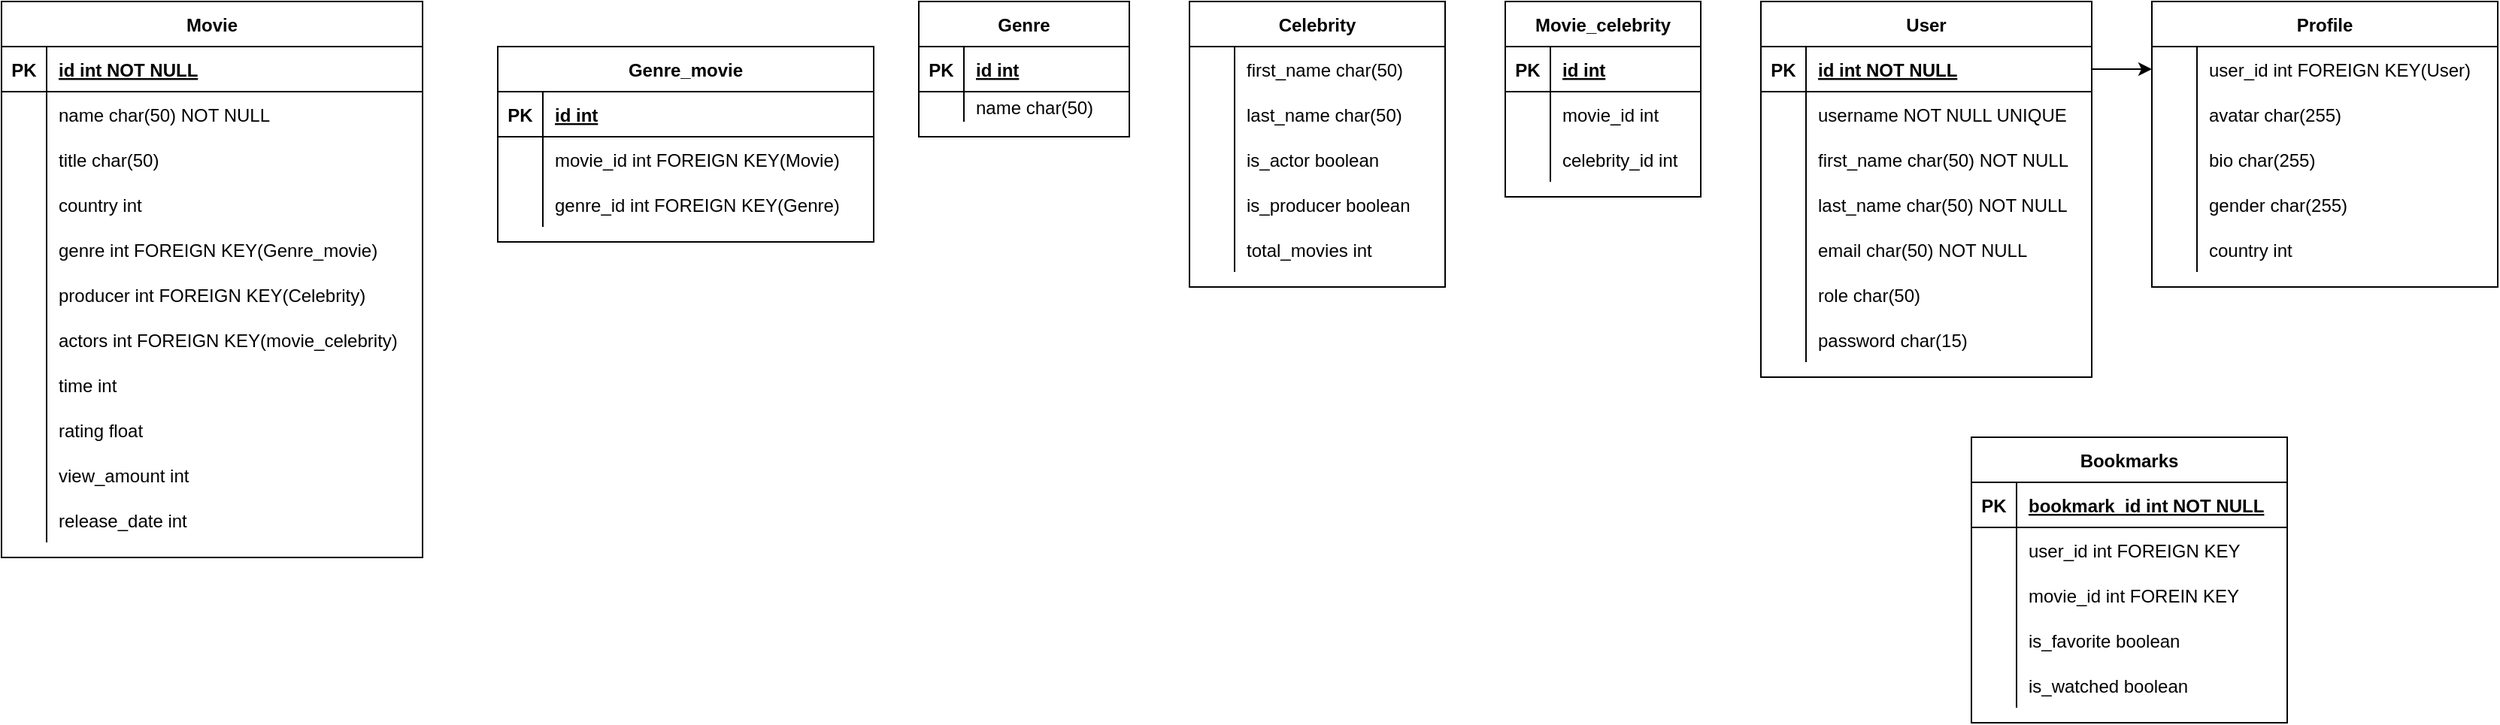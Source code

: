 <mxfile version="20.6.0" type="device"><diagram id="R2lEEEUBdFMjLlhIrx00" name="Page-1"><mxGraphModel dx="1697" dy="449" grid="1" gridSize="10" guides="1" tooltips="1" connect="1" arrows="1" fold="1" page="1" pageScale="1" pageWidth="850" pageHeight="1100" math="0" shadow="0" extFonts="Permanent Marker^https://fonts.googleapis.com/css?family=Permanent+Marker"><root><mxCell id="0"/><mxCell id="1" parent="0"/><mxCell id="4QuX4RFmd0VjL3RTdaR1-1" value="Movie" style="shape=table;startSize=30;container=1;collapsible=1;childLayout=tableLayout;fixedRows=1;rowLines=0;fontStyle=1;align=center;resizeLast=1;" parent="1" vertex="1"><mxGeometry x="-410" y="50" width="280" height="370" as="geometry"/></mxCell><mxCell id="4QuX4RFmd0VjL3RTdaR1-2" value="" style="shape=tableRow;horizontal=0;startSize=0;swimlaneHead=0;swimlaneBody=0;fillColor=none;collapsible=0;dropTarget=0;points=[[0,0.5],[1,0.5]];portConstraint=eastwest;top=0;left=0;right=0;bottom=1;" parent="4QuX4RFmd0VjL3RTdaR1-1" vertex="1"><mxGeometry y="30" width="280" height="30" as="geometry"/></mxCell><mxCell id="4QuX4RFmd0VjL3RTdaR1-3" value="PK" style="shape=partialRectangle;overflow=hidden;connectable=0;fillColor=none;top=0;left=0;bottom=0;right=0;fontStyle=1;" parent="4QuX4RFmd0VjL3RTdaR1-2" vertex="1"><mxGeometry width="30" height="30" as="geometry"><mxRectangle width="30" height="30" as="alternateBounds"/></mxGeometry></mxCell><mxCell id="4QuX4RFmd0VjL3RTdaR1-4" value="id int NOT NULL " style="shape=partialRectangle;overflow=hidden;connectable=0;fillColor=none;align=left;top=0;left=0;bottom=0;right=0;spacingLeft=6;fontStyle=5;" parent="4QuX4RFmd0VjL3RTdaR1-2" vertex="1"><mxGeometry x="30" width="250" height="30" as="geometry"><mxRectangle width="250" height="30" as="alternateBounds"/></mxGeometry></mxCell><mxCell id="4QuX4RFmd0VjL3RTdaR1-5" value="" style="shape=tableRow;horizontal=0;startSize=0;swimlaneHead=0;swimlaneBody=0;fillColor=none;collapsible=0;dropTarget=0;points=[[0,0.5],[1,0.5]];portConstraint=eastwest;top=0;left=0;right=0;bottom=0;" parent="4QuX4RFmd0VjL3RTdaR1-1" vertex="1"><mxGeometry y="60" width="280" height="30" as="geometry"/></mxCell><mxCell id="4QuX4RFmd0VjL3RTdaR1-6" value="" style="shape=partialRectangle;overflow=hidden;connectable=0;fillColor=none;top=0;left=0;bottom=0;right=0;" parent="4QuX4RFmd0VjL3RTdaR1-5" vertex="1"><mxGeometry width="30" height="30" as="geometry"><mxRectangle width="30" height="30" as="alternateBounds"/></mxGeometry></mxCell><mxCell id="4QuX4RFmd0VjL3RTdaR1-7" value="name char(50) NOT NULL" style="shape=partialRectangle;overflow=hidden;connectable=0;fillColor=none;align=left;top=0;left=0;bottom=0;right=0;spacingLeft=6;" parent="4QuX4RFmd0VjL3RTdaR1-5" vertex="1"><mxGeometry x="30" width="250" height="30" as="geometry"><mxRectangle width="250" height="30" as="alternateBounds"/></mxGeometry></mxCell><mxCell id="4QuX4RFmd0VjL3RTdaR1-8" value="" style="shape=tableRow;horizontal=0;startSize=0;swimlaneHead=0;swimlaneBody=0;fillColor=none;collapsible=0;dropTarget=0;points=[[0,0.5],[1,0.5]];portConstraint=eastwest;top=0;left=0;right=0;bottom=0;" parent="4QuX4RFmd0VjL3RTdaR1-1" vertex="1"><mxGeometry y="90" width="280" height="30" as="geometry"/></mxCell><mxCell id="4QuX4RFmd0VjL3RTdaR1-9" value="" style="shape=partialRectangle;overflow=hidden;connectable=0;fillColor=none;top=0;left=0;bottom=0;right=0;" parent="4QuX4RFmd0VjL3RTdaR1-8" vertex="1"><mxGeometry width="30" height="30" as="geometry"><mxRectangle width="30" height="30" as="alternateBounds"/></mxGeometry></mxCell><mxCell id="4QuX4RFmd0VjL3RTdaR1-10" value="title char(50)" style="shape=partialRectangle;overflow=hidden;connectable=0;fillColor=none;align=left;top=0;left=0;bottom=0;right=0;spacingLeft=6;" parent="4QuX4RFmd0VjL3RTdaR1-8" vertex="1"><mxGeometry x="30" width="250" height="30" as="geometry"><mxRectangle width="250" height="30" as="alternateBounds"/></mxGeometry></mxCell><mxCell id="4QuX4RFmd0VjL3RTdaR1-11" value="" style="shape=tableRow;horizontal=0;startSize=0;swimlaneHead=0;swimlaneBody=0;fillColor=none;collapsible=0;dropTarget=0;points=[[0,0.5],[1,0.5]];portConstraint=eastwest;top=0;left=0;right=0;bottom=0;" parent="4QuX4RFmd0VjL3RTdaR1-1" vertex="1"><mxGeometry y="120" width="280" height="30" as="geometry"/></mxCell><mxCell id="4QuX4RFmd0VjL3RTdaR1-12" value="" style="shape=partialRectangle;overflow=hidden;connectable=0;fillColor=none;top=0;left=0;bottom=0;right=0;" parent="4QuX4RFmd0VjL3RTdaR1-11" vertex="1"><mxGeometry width="30" height="30" as="geometry"><mxRectangle width="30" height="30" as="alternateBounds"/></mxGeometry></mxCell><mxCell id="4QuX4RFmd0VjL3RTdaR1-13" value="country int" style="shape=partialRectangle;overflow=hidden;connectable=0;fillColor=none;align=left;top=0;left=0;bottom=0;right=0;spacingLeft=6;" parent="4QuX4RFmd0VjL3RTdaR1-11" vertex="1"><mxGeometry x="30" width="250" height="30" as="geometry"><mxRectangle width="250" height="30" as="alternateBounds"/></mxGeometry></mxCell><mxCell id="4QuX4RFmd0VjL3RTdaR1-14" value="" style="shape=tableRow;horizontal=0;startSize=0;swimlaneHead=0;swimlaneBody=0;fillColor=none;collapsible=0;dropTarget=0;points=[[0,0.5],[1,0.5]];portConstraint=eastwest;top=0;left=0;right=0;bottom=0;" parent="4QuX4RFmd0VjL3RTdaR1-1" vertex="1"><mxGeometry y="150" width="280" height="30" as="geometry"/></mxCell><mxCell id="4QuX4RFmd0VjL3RTdaR1-15" value="" style="shape=partialRectangle;overflow=hidden;connectable=0;fillColor=none;top=0;left=0;bottom=0;right=0;" parent="4QuX4RFmd0VjL3RTdaR1-14" vertex="1"><mxGeometry width="30" height="30" as="geometry"><mxRectangle width="30" height="30" as="alternateBounds"/></mxGeometry></mxCell><mxCell id="4QuX4RFmd0VjL3RTdaR1-16" value="genre int FOREIGN KEY(Genre_movie)" style="shape=partialRectangle;overflow=hidden;connectable=0;fillColor=none;align=left;top=0;left=0;bottom=0;right=0;spacingLeft=6;" parent="4QuX4RFmd0VjL3RTdaR1-14" vertex="1"><mxGeometry x="30" width="250" height="30" as="geometry"><mxRectangle width="250" height="30" as="alternateBounds"/></mxGeometry></mxCell><mxCell id="4QuX4RFmd0VjL3RTdaR1-17" value="" style="shape=tableRow;horizontal=0;startSize=0;swimlaneHead=0;swimlaneBody=0;fillColor=none;collapsible=0;dropTarget=0;points=[[0,0.5],[1,0.5]];portConstraint=eastwest;top=0;left=0;right=0;bottom=0;" parent="4QuX4RFmd0VjL3RTdaR1-1" vertex="1"><mxGeometry y="180" width="280" height="30" as="geometry"/></mxCell><mxCell id="4QuX4RFmd0VjL3RTdaR1-18" value="" style="shape=partialRectangle;overflow=hidden;connectable=0;fillColor=none;top=0;left=0;bottom=0;right=0;" parent="4QuX4RFmd0VjL3RTdaR1-17" vertex="1"><mxGeometry width="30" height="30" as="geometry"><mxRectangle width="30" height="30" as="alternateBounds"/></mxGeometry></mxCell><mxCell id="4QuX4RFmd0VjL3RTdaR1-19" value="producer int FOREIGN KEY(Celebrity)" style="shape=partialRectangle;overflow=hidden;connectable=0;fillColor=none;align=left;top=0;left=0;bottom=0;right=0;spacingLeft=6;" parent="4QuX4RFmd0VjL3RTdaR1-17" vertex="1"><mxGeometry x="30" width="250" height="30" as="geometry"><mxRectangle width="250" height="30" as="alternateBounds"/></mxGeometry></mxCell><mxCell id="4QuX4RFmd0VjL3RTdaR1-20" value="" style="shape=tableRow;horizontal=0;startSize=0;swimlaneHead=0;swimlaneBody=0;fillColor=none;collapsible=0;dropTarget=0;points=[[0,0.5],[1,0.5]];portConstraint=eastwest;top=0;left=0;right=0;bottom=0;" parent="4QuX4RFmd0VjL3RTdaR1-1" vertex="1"><mxGeometry y="210" width="280" height="30" as="geometry"/></mxCell><mxCell id="4QuX4RFmd0VjL3RTdaR1-21" value="" style="shape=partialRectangle;overflow=hidden;connectable=0;fillColor=none;top=0;left=0;bottom=0;right=0;" parent="4QuX4RFmd0VjL3RTdaR1-20" vertex="1"><mxGeometry width="30" height="30" as="geometry"><mxRectangle width="30" height="30" as="alternateBounds"/></mxGeometry></mxCell><mxCell id="4QuX4RFmd0VjL3RTdaR1-22" value="actors int FOREIGN KEY(movie_celebrity)" style="shape=partialRectangle;overflow=hidden;connectable=0;fillColor=none;align=left;top=0;left=0;bottom=0;right=0;spacingLeft=6;" parent="4QuX4RFmd0VjL3RTdaR1-20" vertex="1"><mxGeometry x="30" width="250" height="30" as="geometry"><mxRectangle width="250" height="30" as="alternateBounds"/></mxGeometry></mxCell><mxCell id="4QuX4RFmd0VjL3RTdaR1-23" value="" style="shape=tableRow;horizontal=0;startSize=0;swimlaneHead=0;swimlaneBody=0;fillColor=none;collapsible=0;dropTarget=0;points=[[0,0.5],[1,0.5]];portConstraint=eastwest;top=0;left=0;right=0;bottom=0;" parent="4QuX4RFmd0VjL3RTdaR1-1" vertex="1"><mxGeometry y="240" width="280" height="30" as="geometry"/></mxCell><mxCell id="4QuX4RFmd0VjL3RTdaR1-24" value="" style="shape=partialRectangle;overflow=hidden;connectable=0;fillColor=none;top=0;left=0;bottom=0;right=0;" parent="4QuX4RFmd0VjL3RTdaR1-23" vertex="1"><mxGeometry width="30" height="30" as="geometry"><mxRectangle width="30" height="30" as="alternateBounds"/></mxGeometry></mxCell><mxCell id="4QuX4RFmd0VjL3RTdaR1-25" value="time int" style="shape=partialRectangle;overflow=hidden;connectable=0;fillColor=none;align=left;top=0;left=0;bottom=0;right=0;spacingLeft=6;" parent="4QuX4RFmd0VjL3RTdaR1-23" vertex="1"><mxGeometry x="30" width="250" height="30" as="geometry"><mxRectangle width="250" height="30" as="alternateBounds"/></mxGeometry></mxCell><mxCell id="4QuX4RFmd0VjL3RTdaR1-26" value="" style="shape=tableRow;horizontal=0;startSize=0;swimlaneHead=0;swimlaneBody=0;fillColor=none;collapsible=0;dropTarget=0;points=[[0,0.5],[1,0.5]];portConstraint=eastwest;top=0;left=0;right=0;bottom=0;" parent="4QuX4RFmd0VjL3RTdaR1-1" vertex="1"><mxGeometry y="270" width="280" height="30" as="geometry"/></mxCell><mxCell id="4QuX4RFmd0VjL3RTdaR1-27" value="" style="shape=partialRectangle;overflow=hidden;connectable=0;fillColor=none;top=0;left=0;bottom=0;right=0;" parent="4QuX4RFmd0VjL3RTdaR1-26" vertex="1"><mxGeometry width="30" height="30" as="geometry"><mxRectangle width="30" height="30" as="alternateBounds"/></mxGeometry></mxCell><mxCell id="4QuX4RFmd0VjL3RTdaR1-28" value="rating float" style="shape=partialRectangle;overflow=hidden;connectable=0;fillColor=none;align=left;top=0;left=0;bottom=0;right=0;spacingLeft=6;" parent="4QuX4RFmd0VjL3RTdaR1-26" vertex="1"><mxGeometry x="30" width="250" height="30" as="geometry"><mxRectangle width="250" height="30" as="alternateBounds"/></mxGeometry></mxCell><mxCell id="4QuX4RFmd0VjL3RTdaR1-29" value="" style="shape=tableRow;horizontal=0;startSize=0;swimlaneHead=0;swimlaneBody=0;fillColor=none;collapsible=0;dropTarget=0;points=[[0,0.5],[1,0.5]];portConstraint=eastwest;top=0;left=0;right=0;bottom=0;" parent="4QuX4RFmd0VjL3RTdaR1-1" vertex="1"><mxGeometry y="300" width="280" height="30" as="geometry"/></mxCell><mxCell id="4QuX4RFmd0VjL3RTdaR1-30" value="" style="shape=partialRectangle;overflow=hidden;connectable=0;fillColor=none;top=0;left=0;bottom=0;right=0;" parent="4QuX4RFmd0VjL3RTdaR1-29" vertex="1"><mxGeometry width="30" height="30" as="geometry"><mxRectangle width="30" height="30" as="alternateBounds"/></mxGeometry></mxCell><mxCell id="4QuX4RFmd0VjL3RTdaR1-31" value="view_amount int" style="shape=partialRectangle;overflow=hidden;connectable=0;fillColor=none;align=left;top=0;left=0;bottom=0;right=0;spacingLeft=6;" parent="4QuX4RFmd0VjL3RTdaR1-29" vertex="1"><mxGeometry x="30" width="250" height="30" as="geometry"><mxRectangle width="250" height="30" as="alternateBounds"/></mxGeometry></mxCell><mxCell id="4QuX4RFmd0VjL3RTdaR1-32" value="" style="shape=tableRow;horizontal=0;startSize=0;swimlaneHead=0;swimlaneBody=0;fillColor=none;collapsible=0;dropTarget=0;points=[[0,0.5],[1,0.5]];portConstraint=eastwest;top=0;left=0;right=0;bottom=0;" parent="4QuX4RFmd0VjL3RTdaR1-1" vertex="1"><mxGeometry y="330" width="280" height="30" as="geometry"/></mxCell><mxCell id="4QuX4RFmd0VjL3RTdaR1-33" value="" style="shape=partialRectangle;overflow=hidden;connectable=0;fillColor=none;top=0;left=0;bottom=0;right=0;" parent="4QuX4RFmd0VjL3RTdaR1-32" vertex="1"><mxGeometry width="30" height="30" as="geometry"><mxRectangle width="30" height="30" as="alternateBounds"/></mxGeometry></mxCell><mxCell id="4QuX4RFmd0VjL3RTdaR1-34" value="release_date int" style="shape=partialRectangle;overflow=hidden;connectable=0;fillColor=none;align=left;top=0;left=0;bottom=0;right=0;spacingLeft=6;" parent="4QuX4RFmd0VjL3RTdaR1-32" vertex="1"><mxGeometry x="30" width="250" height="30" as="geometry"><mxRectangle width="250" height="30" as="alternateBounds"/></mxGeometry></mxCell><mxCell id="4QuX4RFmd0VjL3RTdaR1-35" value="Genre_movie" style="shape=table;startSize=30;container=1;collapsible=1;childLayout=tableLayout;fixedRows=1;rowLines=0;fontStyle=1;align=center;resizeLast=1;" parent="1" vertex="1"><mxGeometry x="-80" y="80" width="250" height="130" as="geometry"/></mxCell><mxCell id="4QuX4RFmd0VjL3RTdaR1-36" value="" style="shape=tableRow;horizontal=0;startSize=0;swimlaneHead=0;swimlaneBody=0;fillColor=none;collapsible=0;dropTarget=0;points=[[0,0.5],[1,0.5]];portConstraint=eastwest;top=0;left=0;right=0;bottom=1;" parent="4QuX4RFmd0VjL3RTdaR1-35" vertex="1"><mxGeometry y="30" width="250" height="30" as="geometry"/></mxCell><mxCell id="4QuX4RFmd0VjL3RTdaR1-37" value="PK" style="shape=partialRectangle;overflow=hidden;connectable=0;fillColor=none;top=0;left=0;bottom=0;right=0;fontStyle=1;" parent="4QuX4RFmd0VjL3RTdaR1-36" vertex="1"><mxGeometry width="30" height="30" as="geometry"><mxRectangle width="30" height="30" as="alternateBounds"/></mxGeometry></mxCell><mxCell id="4QuX4RFmd0VjL3RTdaR1-38" value="id int" style="shape=partialRectangle;overflow=hidden;connectable=0;fillColor=none;align=left;top=0;left=0;bottom=0;right=0;spacingLeft=6;fontStyle=5;" parent="4QuX4RFmd0VjL3RTdaR1-36" vertex="1"><mxGeometry x="30" width="220" height="30" as="geometry"><mxRectangle width="220" height="30" as="alternateBounds"/></mxGeometry></mxCell><mxCell id="4QuX4RFmd0VjL3RTdaR1-39" value="" style="shape=tableRow;horizontal=0;startSize=0;swimlaneHead=0;swimlaneBody=0;fillColor=none;collapsible=0;dropTarget=0;points=[[0,0.5],[1,0.5]];portConstraint=eastwest;top=0;left=0;right=0;bottom=0;" parent="4QuX4RFmd0VjL3RTdaR1-35" vertex="1"><mxGeometry y="60" width="250" height="30" as="geometry"/></mxCell><mxCell id="4QuX4RFmd0VjL3RTdaR1-40" value="" style="shape=partialRectangle;overflow=hidden;connectable=0;fillColor=none;top=0;left=0;bottom=0;right=0;" parent="4QuX4RFmd0VjL3RTdaR1-39" vertex="1"><mxGeometry width="30" height="30" as="geometry"><mxRectangle width="30" height="30" as="alternateBounds"/></mxGeometry></mxCell><mxCell id="4QuX4RFmd0VjL3RTdaR1-41" value="movie_id int FOREIGN KEY(Movie)" style="shape=partialRectangle;overflow=hidden;connectable=0;fillColor=none;align=left;top=0;left=0;bottom=0;right=0;spacingLeft=6;" parent="4QuX4RFmd0VjL3RTdaR1-39" vertex="1"><mxGeometry x="30" width="220" height="30" as="geometry"><mxRectangle width="220" height="30" as="alternateBounds"/></mxGeometry></mxCell><mxCell id="4QuX4RFmd0VjL3RTdaR1-42" value="" style="shape=tableRow;horizontal=0;startSize=0;swimlaneHead=0;swimlaneBody=0;fillColor=none;collapsible=0;dropTarget=0;points=[[0,0.5],[1,0.5]];portConstraint=eastwest;top=0;left=0;right=0;bottom=0;" parent="4QuX4RFmd0VjL3RTdaR1-35" vertex="1"><mxGeometry y="90" width="250" height="30" as="geometry"/></mxCell><mxCell id="4QuX4RFmd0VjL3RTdaR1-43" value="" style="shape=partialRectangle;overflow=hidden;connectable=0;fillColor=none;top=0;left=0;bottom=0;right=0;" parent="4QuX4RFmd0VjL3RTdaR1-42" vertex="1"><mxGeometry width="30" height="30" as="geometry"><mxRectangle width="30" height="30" as="alternateBounds"/></mxGeometry></mxCell><mxCell id="4QuX4RFmd0VjL3RTdaR1-44" value="genre_id int FOREIGN KEY(Genre)" style="shape=partialRectangle;overflow=hidden;connectable=0;fillColor=none;align=left;top=0;left=0;bottom=0;right=0;spacingLeft=6;" parent="4QuX4RFmd0VjL3RTdaR1-42" vertex="1"><mxGeometry x="30" width="220" height="30" as="geometry"><mxRectangle width="220" height="30" as="alternateBounds"/></mxGeometry></mxCell><mxCell id="4QuX4RFmd0VjL3RTdaR1-45" value="Genre" style="shape=table;startSize=30;container=1;collapsible=1;childLayout=tableLayout;fixedRows=1;rowLines=0;fontStyle=1;align=center;resizeLast=1;" parent="1" vertex="1"><mxGeometry x="200" y="50" width="140" height="90" as="geometry"/></mxCell><mxCell id="4QuX4RFmd0VjL3RTdaR1-46" value="" style="shape=tableRow;horizontal=0;startSize=0;swimlaneHead=0;swimlaneBody=0;fillColor=none;collapsible=0;dropTarget=0;points=[[0,0.5],[1,0.5]];portConstraint=eastwest;top=0;left=0;right=0;bottom=1;" parent="4QuX4RFmd0VjL3RTdaR1-45" vertex="1"><mxGeometry y="30" width="140" height="30" as="geometry"/></mxCell><mxCell id="4QuX4RFmd0VjL3RTdaR1-47" value="PK" style="shape=partialRectangle;overflow=hidden;connectable=0;fillColor=none;top=0;left=0;bottom=0;right=0;fontStyle=1;" parent="4QuX4RFmd0VjL3RTdaR1-46" vertex="1"><mxGeometry width="30" height="30" as="geometry"><mxRectangle width="30" height="30" as="alternateBounds"/></mxGeometry></mxCell><mxCell id="4QuX4RFmd0VjL3RTdaR1-48" value="id int" style="shape=partialRectangle;overflow=hidden;connectable=0;fillColor=none;align=left;top=0;left=0;bottom=0;right=0;spacingLeft=6;fontStyle=5;" parent="4QuX4RFmd0VjL3RTdaR1-46" vertex="1"><mxGeometry x="30" width="110" height="30" as="geometry"><mxRectangle width="110" height="30" as="alternateBounds"/></mxGeometry></mxCell><mxCell id="4QuX4RFmd0VjL3RTdaR1-49" value="" style="shape=tableRow;horizontal=0;startSize=0;swimlaneHead=0;swimlaneBody=0;fillColor=none;collapsible=0;dropTarget=0;points=[[0,0.5],[1,0.5]];portConstraint=eastwest;top=0;left=0;right=0;bottom=0;" parent="4QuX4RFmd0VjL3RTdaR1-45" vertex="1"><mxGeometry y="60" width="140" height="20" as="geometry"/></mxCell><mxCell id="4QuX4RFmd0VjL3RTdaR1-50" value="" style="shape=partialRectangle;overflow=hidden;connectable=0;fillColor=none;top=0;left=0;bottom=0;right=0;" parent="4QuX4RFmd0VjL3RTdaR1-49" vertex="1"><mxGeometry width="30" height="20" as="geometry"><mxRectangle width="30" height="20" as="alternateBounds"/></mxGeometry></mxCell><mxCell id="4QuX4RFmd0VjL3RTdaR1-51" value="name char(50)" style="shape=partialRectangle;overflow=hidden;connectable=0;fillColor=none;align=left;top=0;left=0;bottom=0;right=0;spacingLeft=6;" parent="4QuX4RFmd0VjL3RTdaR1-49" vertex="1"><mxGeometry x="30" width="110" height="20" as="geometry"><mxRectangle width="110" height="20" as="alternateBounds"/></mxGeometry></mxCell><mxCell id="4QuX4RFmd0VjL3RTdaR1-52" value="Celebrity" style="shape=table;startSize=30;container=1;collapsible=1;childLayout=tableLayout;fixedRows=1;rowLines=0;fontStyle=1;align=center;resizeLast=1;" parent="1" vertex="1"><mxGeometry x="380" y="50" width="170" height="190" as="geometry"/></mxCell><mxCell id="4QuX4RFmd0VjL3RTdaR1-53" value="" style="shape=tableRow;horizontal=0;startSize=0;swimlaneHead=0;swimlaneBody=0;fillColor=none;collapsible=0;dropTarget=0;points=[[0,0.5],[1,0.5]];portConstraint=eastwest;top=0;left=0;right=0;bottom=0;" parent="4QuX4RFmd0VjL3RTdaR1-52" vertex="1"><mxGeometry y="30" width="170" height="30" as="geometry"/></mxCell><mxCell id="4QuX4RFmd0VjL3RTdaR1-54" value="" style="shape=partialRectangle;overflow=hidden;connectable=0;fillColor=none;top=0;left=0;bottom=0;right=0;" parent="4QuX4RFmd0VjL3RTdaR1-53" vertex="1"><mxGeometry width="30" height="30" as="geometry"><mxRectangle width="30" height="30" as="alternateBounds"/></mxGeometry></mxCell><mxCell id="4QuX4RFmd0VjL3RTdaR1-55" value="first_name char(50)" style="shape=partialRectangle;overflow=hidden;connectable=0;fillColor=none;align=left;top=0;left=0;bottom=0;right=0;spacingLeft=6;" parent="4QuX4RFmd0VjL3RTdaR1-53" vertex="1"><mxGeometry x="30" width="140" height="30" as="geometry"><mxRectangle width="140" height="30" as="alternateBounds"/></mxGeometry></mxCell><mxCell id="4QuX4RFmd0VjL3RTdaR1-56" value="" style="shape=tableRow;horizontal=0;startSize=0;swimlaneHead=0;swimlaneBody=0;fillColor=none;collapsible=0;dropTarget=0;points=[[0,0.5],[1,0.5]];portConstraint=eastwest;top=0;left=0;right=0;bottom=0;" parent="4QuX4RFmd0VjL3RTdaR1-52" vertex="1"><mxGeometry y="60" width="170" height="30" as="geometry"/></mxCell><mxCell id="4QuX4RFmd0VjL3RTdaR1-57" value="" style="shape=partialRectangle;overflow=hidden;connectable=0;fillColor=none;top=0;left=0;bottom=0;right=0;" parent="4QuX4RFmd0VjL3RTdaR1-56" vertex="1"><mxGeometry width="30" height="30" as="geometry"><mxRectangle width="30" height="30" as="alternateBounds"/></mxGeometry></mxCell><mxCell id="4QuX4RFmd0VjL3RTdaR1-58" value="last_name char(50)" style="shape=partialRectangle;overflow=hidden;connectable=0;fillColor=none;align=left;top=0;left=0;bottom=0;right=0;spacingLeft=6;" parent="4QuX4RFmd0VjL3RTdaR1-56" vertex="1"><mxGeometry x="30" width="140" height="30" as="geometry"><mxRectangle width="140" height="30" as="alternateBounds"/></mxGeometry></mxCell><mxCell id="4QuX4RFmd0VjL3RTdaR1-59" value="" style="shape=tableRow;horizontal=0;startSize=0;swimlaneHead=0;swimlaneBody=0;fillColor=none;collapsible=0;dropTarget=0;points=[[0,0.5],[1,0.5]];portConstraint=eastwest;top=0;left=0;right=0;bottom=0;" parent="4QuX4RFmd0VjL3RTdaR1-52" vertex="1"><mxGeometry y="90" width="170" height="30" as="geometry"/></mxCell><mxCell id="4QuX4RFmd0VjL3RTdaR1-60" value="" style="shape=partialRectangle;overflow=hidden;connectable=0;fillColor=none;top=0;left=0;bottom=0;right=0;" parent="4QuX4RFmd0VjL3RTdaR1-59" vertex="1"><mxGeometry width="30" height="30" as="geometry"><mxRectangle width="30" height="30" as="alternateBounds"/></mxGeometry></mxCell><mxCell id="4QuX4RFmd0VjL3RTdaR1-61" value="is_actor boolean" style="shape=partialRectangle;overflow=hidden;connectable=0;fillColor=none;align=left;top=0;left=0;bottom=0;right=0;spacingLeft=6;" parent="4QuX4RFmd0VjL3RTdaR1-59" vertex="1"><mxGeometry x="30" width="140" height="30" as="geometry"><mxRectangle width="140" height="30" as="alternateBounds"/></mxGeometry></mxCell><mxCell id="4QuX4RFmd0VjL3RTdaR1-62" value="" style="shape=tableRow;horizontal=0;startSize=0;swimlaneHead=0;swimlaneBody=0;fillColor=none;collapsible=0;dropTarget=0;points=[[0,0.5],[1,0.5]];portConstraint=eastwest;top=0;left=0;right=0;bottom=0;" parent="4QuX4RFmd0VjL3RTdaR1-52" vertex="1"><mxGeometry y="120" width="170" height="30" as="geometry"/></mxCell><mxCell id="4QuX4RFmd0VjL3RTdaR1-63" value="" style="shape=partialRectangle;overflow=hidden;connectable=0;fillColor=none;top=0;left=0;bottom=0;right=0;" parent="4QuX4RFmd0VjL3RTdaR1-62" vertex="1"><mxGeometry width="30" height="30" as="geometry"><mxRectangle width="30" height="30" as="alternateBounds"/></mxGeometry></mxCell><mxCell id="4QuX4RFmd0VjL3RTdaR1-64" value="is_producer boolean" style="shape=partialRectangle;overflow=hidden;connectable=0;fillColor=none;align=left;top=0;left=0;bottom=0;right=0;spacingLeft=6;" parent="4QuX4RFmd0VjL3RTdaR1-62" vertex="1"><mxGeometry x="30" width="140" height="30" as="geometry"><mxRectangle width="140" height="30" as="alternateBounds"/></mxGeometry></mxCell><mxCell id="4QuX4RFmd0VjL3RTdaR1-65" value="" style="shape=tableRow;horizontal=0;startSize=0;swimlaneHead=0;swimlaneBody=0;fillColor=none;collapsible=0;dropTarget=0;points=[[0,0.5],[1,0.5]];portConstraint=eastwest;top=0;left=0;right=0;bottom=0;" parent="4QuX4RFmd0VjL3RTdaR1-52" vertex="1"><mxGeometry y="150" width="170" height="30" as="geometry"/></mxCell><mxCell id="4QuX4RFmd0VjL3RTdaR1-66" value="" style="shape=partialRectangle;overflow=hidden;connectable=0;fillColor=none;top=0;left=0;bottom=0;right=0;" parent="4QuX4RFmd0VjL3RTdaR1-65" vertex="1"><mxGeometry width="30" height="30" as="geometry"><mxRectangle width="30" height="30" as="alternateBounds"/></mxGeometry></mxCell><mxCell id="4QuX4RFmd0VjL3RTdaR1-67" value="total_movies int" style="shape=partialRectangle;overflow=hidden;connectable=0;fillColor=none;align=left;top=0;left=0;bottom=0;right=0;spacingLeft=6;" parent="4QuX4RFmd0VjL3RTdaR1-65" vertex="1"><mxGeometry x="30" width="140" height="30" as="geometry"><mxRectangle width="140" height="30" as="alternateBounds"/></mxGeometry></mxCell><mxCell id="4QuX4RFmd0VjL3RTdaR1-68" value="Movie_celebrity" style="shape=table;startSize=30;container=1;collapsible=1;childLayout=tableLayout;fixedRows=1;rowLines=0;fontStyle=1;align=center;resizeLast=1;" parent="1" vertex="1"><mxGeometry x="590" y="50" width="130" height="130" as="geometry"/></mxCell><mxCell id="4QuX4RFmd0VjL3RTdaR1-69" value="" style="shape=tableRow;horizontal=0;startSize=0;swimlaneHead=0;swimlaneBody=0;fillColor=none;collapsible=0;dropTarget=0;points=[[0,0.5],[1,0.5]];portConstraint=eastwest;top=0;left=0;right=0;bottom=1;" parent="4QuX4RFmd0VjL3RTdaR1-68" vertex="1"><mxGeometry y="30" width="130" height="30" as="geometry"/></mxCell><mxCell id="4QuX4RFmd0VjL3RTdaR1-70" value="PK" style="shape=partialRectangle;overflow=hidden;connectable=0;fillColor=none;top=0;left=0;bottom=0;right=0;fontStyle=1;" parent="4QuX4RFmd0VjL3RTdaR1-69" vertex="1"><mxGeometry width="30" height="30" as="geometry"><mxRectangle width="30" height="30" as="alternateBounds"/></mxGeometry></mxCell><mxCell id="4QuX4RFmd0VjL3RTdaR1-71" value="id int" style="shape=partialRectangle;overflow=hidden;connectable=0;fillColor=none;align=left;top=0;left=0;bottom=0;right=0;spacingLeft=6;fontStyle=5;" parent="4QuX4RFmd0VjL3RTdaR1-69" vertex="1"><mxGeometry x="30" width="100" height="30" as="geometry"><mxRectangle width="100" height="30" as="alternateBounds"/></mxGeometry></mxCell><mxCell id="4QuX4RFmd0VjL3RTdaR1-72" value="" style="shape=tableRow;horizontal=0;startSize=0;swimlaneHead=0;swimlaneBody=0;fillColor=none;collapsible=0;dropTarget=0;points=[[0,0.5],[1,0.5]];portConstraint=eastwest;top=0;left=0;right=0;bottom=0;" parent="4QuX4RFmd0VjL3RTdaR1-68" vertex="1"><mxGeometry y="60" width="130" height="30" as="geometry"/></mxCell><mxCell id="4QuX4RFmd0VjL3RTdaR1-73" value="" style="shape=partialRectangle;overflow=hidden;connectable=0;fillColor=none;top=0;left=0;bottom=0;right=0;" parent="4QuX4RFmd0VjL3RTdaR1-72" vertex="1"><mxGeometry width="30" height="30" as="geometry"><mxRectangle width="30" height="30" as="alternateBounds"/></mxGeometry></mxCell><mxCell id="4QuX4RFmd0VjL3RTdaR1-74" value="movie_id int" style="shape=partialRectangle;overflow=hidden;connectable=0;fillColor=none;align=left;top=0;left=0;bottom=0;right=0;spacingLeft=6;" parent="4QuX4RFmd0VjL3RTdaR1-72" vertex="1"><mxGeometry x="30" width="100" height="30" as="geometry"><mxRectangle width="100" height="30" as="alternateBounds"/></mxGeometry></mxCell><mxCell id="4QuX4RFmd0VjL3RTdaR1-75" value="" style="shape=tableRow;horizontal=0;startSize=0;swimlaneHead=0;swimlaneBody=0;fillColor=none;collapsible=0;dropTarget=0;points=[[0,0.5],[1,0.5]];portConstraint=eastwest;top=0;left=0;right=0;bottom=0;" parent="4QuX4RFmd0VjL3RTdaR1-68" vertex="1"><mxGeometry y="90" width="130" height="30" as="geometry"/></mxCell><mxCell id="4QuX4RFmd0VjL3RTdaR1-76" value="" style="shape=partialRectangle;overflow=hidden;connectable=0;fillColor=none;top=0;left=0;bottom=0;right=0;" parent="4QuX4RFmd0VjL3RTdaR1-75" vertex="1"><mxGeometry width="30" height="30" as="geometry"><mxRectangle width="30" height="30" as="alternateBounds"/></mxGeometry></mxCell><mxCell id="4QuX4RFmd0VjL3RTdaR1-77" value="celebrity_id int" style="shape=partialRectangle;overflow=hidden;connectable=0;fillColor=none;align=left;top=0;left=0;bottom=0;right=0;spacingLeft=6;" parent="4QuX4RFmd0VjL3RTdaR1-75" vertex="1"><mxGeometry x="30" width="100" height="30" as="geometry"><mxRectangle width="100" height="30" as="alternateBounds"/></mxGeometry></mxCell><mxCell id="4QuX4RFmd0VjL3RTdaR1-78" value="User" style="shape=table;startSize=30;container=1;collapsible=1;childLayout=tableLayout;fixedRows=1;rowLines=0;fontStyle=1;align=center;resizeLast=1;" parent="1" vertex="1"><mxGeometry x="760" y="50" width="220" height="250" as="geometry"/></mxCell><mxCell id="4QuX4RFmd0VjL3RTdaR1-79" value="" style="shape=tableRow;horizontal=0;startSize=0;swimlaneHead=0;swimlaneBody=0;fillColor=none;collapsible=0;dropTarget=0;points=[[0,0.5],[1,0.5]];portConstraint=eastwest;top=0;left=0;right=0;bottom=1;" parent="4QuX4RFmd0VjL3RTdaR1-78" vertex="1"><mxGeometry y="30" width="220" height="30" as="geometry"/></mxCell><mxCell id="4QuX4RFmd0VjL3RTdaR1-80" value="PK" style="shape=partialRectangle;overflow=hidden;connectable=0;fillColor=none;top=0;left=0;bottom=0;right=0;fontStyle=1;" parent="4QuX4RFmd0VjL3RTdaR1-79" vertex="1"><mxGeometry width="30" height="30" as="geometry"><mxRectangle width="30" height="30" as="alternateBounds"/></mxGeometry></mxCell><mxCell id="4QuX4RFmd0VjL3RTdaR1-81" value="id int NOT NULL " style="shape=partialRectangle;overflow=hidden;connectable=0;fillColor=none;align=left;top=0;left=0;bottom=0;right=0;spacingLeft=6;fontStyle=5;" parent="4QuX4RFmd0VjL3RTdaR1-79" vertex="1"><mxGeometry x="30" width="190" height="30" as="geometry"><mxRectangle width="190" height="30" as="alternateBounds"/></mxGeometry></mxCell><mxCell id="4QuX4RFmd0VjL3RTdaR1-82" value="" style="shape=tableRow;horizontal=0;startSize=0;swimlaneHead=0;swimlaneBody=0;fillColor=none;collapsible=0;dropTarget=0;points=[[0,0.5],[1,0.5]];portConstraint=eastwest;top=0;left=0;right=0;bottom=0;" parent="4QuX4RFmd0VjL3RTdaR1-78" vertex="1"><mxGeometry y="60" width="220" height="30" as="geometry"/></mxCell><mxCell id="4QuX4RFmd0VjL3RTdaR1-83" value="" style="shape=partialRectangle;overflow=hidden;connectable=0;fillColor=none;top=0;left=0;bottom=0;right=0;" parent="4QuX4RFmd0VjL3RTdaR1-82" vertex="1"><mxGeometry width="30" height="30" as="geometry"><mxRectangle width="30" height="30" as="alternateBounds"/></mxGeometry></mxCell><mxCell id="4QuX4RFmd0VjL3RTdaR1-84" value="username NOT NULL UNIQUE" style="shape=partialRectangle;overflow=hidden;connectable=0;fillColor=none;align=left;top=0;left=0;bottom=0;right=0;spacingLeft=6;" parent="4QuX4RFmd0VjL3RTdaR1-82" vertex="1"><mxGeometry x="30" width="190" height="30" as="geometry"><mxRectangle width="190" height="30" as="alternateBounds"/></mxGeometry></mxCell><mxCell id="4QuX4RFmd0VjL3RTdaR1-85" value="" style="shape=tableRow;horizontal=0;startSize=0;swimlaneHead=0;swimlaneBody=0;fillColor=none;collapsible=0;dropTarget=0;points=[[0,0.5],[1,0.5]];portConstraint=eastwest;top=0;left=0;right=0;bottom=0;" parent="4QuX4RFmd0VjL3RTdaR1-78" vertex="1"><mxGeometry y="90" width="220" height="30" as="geometry"/></mxCell><mxCell id="4QuX4RFmd0VjL3RTdaR1-86" value="" style="shape=partialRectangle;overflow=hidden;connectable=0;fillColor=none;top=0;left=0;bottom=0;right=0;" parent="4QuX4RFmd0VjL3RTdaR1-85" vertex="1"><mxGeometry width="30" height="30" as="geometry"><mxRectangle width="30" height="30" as="alternateBounds"/></mxGeometry></mxCell><mxCell id="4QuX4RFmd0VjL3RTdaR1-87" value="first_name char(50) NOT NULL" style="shape=partialRectangle;overflow=hidden;connectable=0;fillColor=none;align=left;top=0;left=0;bottom=0;right=0;spacingLeft=6;" parent="4QuX4RFmd0VjL3RTdaR1-85" vertex="1"><mxGeometry x="30" width="190" height="30" as="geometry"><mxRectangle width="190" height="30" as="alternateBounds"/></mxGeometry></mxCell><mxCell id="4QuX4RFmd0VjL3RTdaR1-88" value="" style="shape=tableRow;horizontal=0;startSize=0;swimlaneHead=0;swimlaneBody=0;fillColor=none;collapsible=0;dropTarget=0;points=[[0,0.5],[1,0.5]];portConstraint=eastwest;top=0;left=0;right=0;bottom=0;" parent="4QuX4RFmd0VjL3RTdaR1-78" vertex="1"><mxGeometry y="120" width="220" height="30" as="geometry"/></mxCell><mxCell id="4QuX4RFmd0VjL3RTdaR1-89" value="" style="shape=partialRectangle;overflow=hidden;connectable=0;fillColor=none;top=0;left=0;bottom=0;right=0;" parent="4QuX4RFmd0VjL3RTdaR1-88" vertex="1"><mxGeometry width="30" height="30" as="geometry"><mxRectangle width="30" height="30" as="alternateBounds"/></mxGeometry></mxCell><mxCell id="4QuX4RFmd0VjL3RTdaR1-90" value="last_name char(50) NOT NULL" style="shape=partialRectangle;overflow=hidden;connectable=0;fillColor=none;align=left;top=0;left=0;bottom=0;right=0;spacingLeft=6;" parent="4QuX4RFmd0VjL3RTdaR1-88" vertex="1"><mxGeometry x="30" width="190" height="30" as="geometry"><mxRectangle width="190" height="30" as="alternateBounds"/></mxGeometry></mxCell><mxCell id="4QuX4RFmd0VjL3RTdaR1-91" value="" style="shape=tableRow;horizontal=0;startSize=0;swimlaneHead=0;swimlaneBody=0;fillColor=none;collapsible=0;dropTarget=0;points=[[0,0.5],[1,0.5]];portConstraint=eastwest;top=0;left=0;right=0;bottom=0;" parent="4QuX4RFmd0VjL3RTdaR1-78" vertex="1"><mxGeometry y="150" width="220" height="30" as="geometry"/></mxCell><mxCell id="4QuX4RFmd0VjL3RTdaR1-92" value="" style="shape=partialRectangle;overflow=hidden;connectable=0;fillColor=none;top=0;left=0;bottom=0;right=0;" parent="4QuX4RFmd0VjL3RTdaR1-91" vertex="1"><mxGeometry width="30" height="30" as="geometry"><mxRectangle width="30" height="30" as="alternateBounds"/></mxGeometry></mxCell><mxCell id="4QuX4RFmd0VjL3RTdaR1-93" value="email char(50) NOT NULL" style="shape=partialRectangle;overflow=hidden;connectable=0;fillColor=none;align=left;top=0;left=0;bottom=0;right=0;spacingLeft=6;" parent="4QuX4RFmd0VjL3RTdaR1-91" vertex="1"><mxGeometry x="30" width="190" height="30" as="geometry"><mxRectangle width="190" height="30" as="alternateBounds"/></mxGeometry></mxCell><mxCell id="4QuX4RFmd0VjL3RTdaR1-94" value="" style="shape=tableRow;horizontal=0;startSize=0;swimlaneHead=0;swimlaneBody=0;fillColor=none;collapsible=0;dropTarget=0;points=[[0,0.5],[1,0.5]];portConstraint=eastwest;top=0;left=0;right=0;bottom=0;" parent="4QuX4RFmd0VjL3RTdaR1-78" vertex="1"><mxGeometry y="180" width="220" height="30" as="geometry"/></mxCell><mxCell id="4QuX4RFmd0VjL3RTdaR1-95" value="" style="shape=partialRectangle;overflow=hidden;connectable=0;fillColor=none;top=0;left=0;bottom=0;right=0;" parent="4QuX4RFmd0VjL3RTdaR1-94" vertex="1"><mxGeometry width="30" height="30" as="geometry"><mxRectangle width="30" height="30" as="alternateBounds"/></mxGeometry></mxCell><mxCell id="4QuX4RFmd0VjL3RTdaR1-96" value="role char(50)" style="shape=partialRectangle;overflow=hidden;connectable=0;fillColor=none;align=left;top=0;left=0;bottom=0;right=0;spacingLeft=6;" parent="4QuX4RFmd0VjL3RTdaR1-94" vertex="1"><mxGeometry x="30" width="190" height="30" as="geometry"><mxRectangle width="190" height="30" as="alternateBounds"/></mxGeometry></mxCell><mxCell id="4QuX4RFmd0VjL3RTdaR1-97" value="" style="shape=tableRow;horizontal=0;startSize=0;swimlaneHead=0;swimlaneBody=0;fillColor=none;collapsible=0;dropTarget=0;points=[[0,0.5],[1,0.5]];portConstraint=eastwest;top=0;left=0;right=0;bottom=0;" parent="4QuX4RFmd0VjL3RTdaR1-78" vertex="1"><mxGeometry y="210" width="220" height="30" as="geometry"/></mxCell><mxCell id="4QuX4RFmd0VjL3RTdaR1-98" value="" style="shape=partialRectangle;overflow=hidden;connectable=0;fillColor=none;top=0;left=0;bottom=0;right=0;" parent="4QuX4RFmd0VjL3RTdaR1-97" vertex="1"><mxGeometry width="30" height="30" as="geometry"><mxRectangle width="30" height="30" as="alternateBounds"/></mxGeometry></mxCell><mxCell id="4QuX4RFmd0VjL3RTdaR1-99" value="password char(15)" style="shape=partialRectangle;overflow=hidden;connectable=0;fillColor=none;align=left;top=0;left=0;bottom=0;right=0;spacingLeft=6;" parent="4QuX4RFmd0VjL3RTdaR1-97" vertex="1"><mxGeometry x="30" width="190" height="30" as="geometry"><mxRectangle width="190" height="30" as="alternateBounds"/></mxGeometry></mxCell><mxCell id="4QuX4RFmd0VjL3RTdaR1-100" value="Profile" style="shape=table;startSize=30;container=1;collapsible=1;childLayout=tableLayout;fixedRows=1;rowLines=0;fontStyle=1;align=center;resizeLast=1;" parent="1" vertex="1"><mxGeometry x="1020" y="50" width="230" height="190" as="geometry"/></mxCell><mxCell id="4QuX4RFmd0VjL3RTdaR1-101" value="" style="shape=tableRow;horizontal=0;startSize=0;swimlaneHead=0;swimlaneBody=0;fillColor=none;collapsible=0;dropTarget=0;points=[[0,0.5],[1,0.5]];portConstraint=eastwest;top=0;left=0;right=0;bottom=0;" parent="4QuX4RFmd0VjL3RTdaR1-100" vertex="1"><mxGeometry y="30" width="230" height="30" as="geometry"/></mxCell><mxCell id="4QuX4RFmd0VjL3RTdaR1-102" value="" style="shape=partialRectangle;overflow=hidden;connectable=0;fillColor=none;top=0;left=0;bottom=0;right=0;" parent="4QuX4RFmd0VjL3RTdaR1-101" vertex="1"><mxGeometry width="30" height="30" as="geometry"><mxRectangle width="30" height="30" as="alternateBounds"/></mxGeometry></mxCell><mxCell id="4QuX4RFmd0VjL3RTdaR1-103" value="user_id int FOREIGN KEY(User)" style="shape=partialRectangle;overflow=hidden;connectable=0;fillColor=none;align=left;top=0;left=0;bottom=0;right=0;spacingLeft=6;" parent="4QuX4RFmd0VjL3RTdaR1-101" vertex="1"><mxGeometry x="30" width="200" height="30" as="geometry"><mxRectangle width="200" height="30" as="alternateBounds"/></mxGeometry></mxCell><mxCell id="4QuX4RFmd0VjL3RTdaR1-104" value="" style="shape=tableRow;horizontal=0;startSize=0;swimlaneHead=0;swimlaneBody=0;fillColor=none;collapsible=0;dropTarget=0;points=[[0,0.5],[1,0.5]];portConstraint=eastwest;top=0;left=0;right=0;bottom=0;" parent="4QuX4RFmd0VjL3RTdaR1-100" vertex="1"><mxGeometry y="60" width="230" height="30" as="geometry"/></mxCell><mxCell id="4QuX4RFmd0VjL3RTdaR1-105" value="" style="shape=partialRectangle;overflow=hidden;connectable=0;fillColor=none;top=0;left=0;bottom=0;right=0;" parent="4QuX4RFmd0VjL3RTdaR1-104" vertex="1"><mxGeometry width="30" height="30" as="geometry"><mxRectangle width="30" height="30" as="alternateBounds"/></mxGeometry></mxCell><mxCell id="4QuX4RFmd0VjL3RTdaR1-106" value="avatar char(255)" style="shape=partialRectangle;overflow=hidden;connectable=0;fillColor=none;align=left;top=0;left=0;bottom=0;right=0;spacingLeft=6;" parent="4QuX4RFmd0VjL3RTdaR1-104" vertex="1"><mxGeometry x="30" width="200" height="30" as="geometry"><mxRectangle width="200" height="30" as="alternateBounds"/></mxGeometry></mxCell><mxCell id="4QuX4RFmd0VjL3RTdaR1-107" value="" style="shape=tableRow;horizontal=0;startSize=0;swimlaneHead=0;swimlaneBody=0;fillColor=none;collapsible=0;dropTarget=0;points=[[0,0.5],[1,0.5]];portConstraint=eastwest;top=0;left=0;right=0;bottom=0;" parent="4QuX4RFmd0VjL3RTdaR1-100" vertex="1"><mxGeometry y="90" width="230" height="30" as="geometry"/></mxCell><mxCell id="4QuX4RFmd0VjL3RTdaR1-108" value="" style="shape=partialRectangle;overflow=hidden;connectable=0;fillColor=none;top=0;left=0;bottom=0;right=0;" parent="4QuX4RFmd0VjL3RTdaR1-107" vertex="1"><mxGeometry width="30" height="30" as="geometry"><mxRectangle width="30" height="30" as="alternateBounds"/></mxGeometry></mxCell><mxCell id="4QuX4RFmd0VjL3RTdaR1-109" value="bio char(255)" style="shape=partialRectangle;overflow=hidden;connectable=0;fillColor=none;align=left;top=0;left=0;bottom=0;right=0;spacingLeft=6;" parent="4QuX4RFmd0VjL3RTdaR1-107" vertex="1"><mxGeometry x="30" width="200" height="30" as="geometry"><mxRectangle width="200" height="30" as="alternateBounds"/></mxGeometry></mxCell><mxCell id="4QuX4RFmd0VjL3RTdaR1-110" value="" style="shape=tableRow;horizontal=0;startSize=0;swimlaneHead=0;swimlaneBody=0;fillColor=none;collapsible=0;dropTarget=0;points=[[0,0.5],[1,0.5]];portConstraint=eastwest;top=0;left=0;right=0;bottom=0;" parent="4QuX4RFmd0VjL3RTdaR1-100" vertex="1"><mxGeometry y="120" width="230" height="30" as="geometry"/></mxCell><mxCell id="4QuX4RFmd0VjL3RTdaR1-111" value="" style="shape=partialRectangle;overflow=hidden;connectable=0;fillColor=none;top=0;left=0;bottom=0;right=0;" parent="4QuX4RFmd0VjL3RTdaR1-110" vertex="1"><mxGeometry width="30" height="30" as="geometry"><mxRectangle width="30" height="30" as="alternateBounds"/></mxGeometry></mxCell><mxCell id="4QuX4RFmd0VjL3RTdaR1-112" value="gender char(255)" style="shape=partialRectangle;overflow=hidden;connectable=0;fillColor=none;align=left;top=0;left=0;bottom=0;right=0;spacingLeft=6;" parent="4QuX4RFmd0VjL3RTdaR1-110" vertex="1"><mxGeometry x="30" width="200" height="30" as="geometry"><mxRectangle width="200" height="30" as="alternateBounds"/></mxGeometry></mxCell><mxCell id="4QuX4RFmd0VjL3RTdaR1-113" value="" style="shape=tableRow;horizontal=0;startSize=0;swimlaneHead=0;swimlaneBody=0;fillColor=none;collapsible=0;dropTarget=0;points=[[0,0.5],[1,0.5]];portConstraint=eastwest;top=0;left=0;right=0;bottom=0;" parent="4QuX4RFmd0VjL3RTdaR1-100" vertex="1"><mxGeometry y="150" width="230" height="30" as="geometry"/></mxCell><mxCell id="4QuX4RFmd0VjL3RTdaR1-114" value="" style="shape=partialRectangle;overflow=hidden;connectable=0;fillColor=none;top=0;left=0;bottom=0;right=0;" parent="4QuX4RFmd0VjL3RTdaR1-113" vertex="1"><mxGeometry width="30" height="30" as="geometry"><mxRectangle width="30" height="30" as="alternateBounds"/></mxGeometry></mxCell><mxCell id="4QuX4RFmd0VjL3RTdaR1-115" value="country int" style="shape=partialRectangle;overflow=hidden;connectable=0;fillColor=none;align=left;top=0;left=0;bottom=0;right=0;spacingLeft=6;" parent="4QuX4RFmd0VjL3RTdaR1-113" vertex="1"><mxGeometry x="30" width="200" height="30" as="geometry"><mxRectangle width="200" height="30" as="alternateBounds"/></mxGeometry></mxCell><mxCell id="GZ6GAkE1sWV812Yy50nP-2" style="edgeStyle=orthogonalEdgeStyle;rounded=0;orthogonalLoop=1;jettySize=auto;html=1;exitX=1;exitY=0.5;exitDx=0;exitDy=0;entryX=0;entryY=0.5;entryDx=0;entryDy=0;" parent="1" source="4QuX4RFmd0VjL3RTdaR1-79" target="4QuX4RFmd0VjL3RTdaR1-101" edge="1"><mxGeometry relative="1" as="geometry"/></mxCell><mxCell id="F8yrUtHAyKBEJnxqTR_T-1" value="Bookmarks" style="shape=table;startSize=30;container=1;collapsible=1;childLayout=tableLayout;fixedRows=1;rowLines=0;fontStyle=1;align=center;resizeLast=1;" parent="1" vertex="1"><mxGeometry x="900" y="340" width="210" height="190" as="geometry"/></mxCell><mxCell id="F8yrUtHAyKBEJnxqTR_T-2" value="" style="shape=tableRow;horizontal=0;startSize=0;swimlaneHead=0;swimlaneBody=0;fillColor=none;collapsible=0;dropTarget=0;points=[[0,0.5],[1,0.5]];portConstraint=eastwest;top=0;left=0;right=0;bottom=1;" parent="F8yrUtHAyKBEJnxqTR_T-1" vertex="1"><mxGeometry y="30" width="210" height="30" as="geometry"/></mxCell><mxCell id="F8yrUtHAyKBEJnxqTR_T-3" value="PK" style="shape=partialRectangle;overflow=hidden;connectable=0;fillColor=none;top=0;left=0;bottom=0;right=0;fontStyle=1;" parent="F8yrUtHAyKBEJnxqTR_T-2" vertex="1"><mxGeometry width="30" height="30" as="geometry"><mxRectangle width="30" height="30" as="alternateBounds"/></mxGeometry></mxCell><mxCell id="F8yrUtHAyKBEJnxqTR_T-4" value="bookmark_id int NOT NULL " style="shape=partialRectangle;overflow=hidden;connectable=0;fillColor=none;align=left;top=0;left=0;bottom=0;right=0;spacingLeft=6;fontStyle=5;" parent="F8yrUtHAyKBEJnxqTR_T-2" vertex="1"><mxGeometry x="30" width="180" height="30" as="geometry"><mxRectangle width="180" height="30" as="alternateBounds"/></mxGeometry></mxCell><mxCell id="F8yrUtHAyKBEJnxqTR_T-5" value="" style="shape=tableRow;horizontal=0;startSize=0;swimlaneHead=0;swimlaneBody=0;fillColor=none;collapsible=0;dropTarget=0;points=[[0,0.5],[1,0.5]];portConstraint=eastwest;top=0;left=0;right=0;bottom=0;" parent="F8yrUtHAyKBEJnxqTR_T-1" vertex="1"><mxGeometry y="60" width="210" height="30" as="geometry"/></mxCell><mxCell id="F8yrUtHAyKBEJnxqTR_T-6" value="" style="shape=partialRectangle;overflow=hidden;connectable=0;fillColor=none;top=0;left=0;bottom=0;right=0;" parent="F8yrUtHAyKBEJnxqTR_T-5" vertex="1"><mxGeometry width="30" height="30" as="geometry"><mxRectangle width="30" height="30" as="alternateBounds"/></mxGeometry></mxCell><mxCell id="F8yrUtHAyKBEJnxqTR_T-7" value="user_id int FOREIGN KEY" style="shape=partialRectangle;overflow=hidden;connectable=0;fillColor=none;align=left;top=0;left=0;bottom=0;right=0;spacingLeft=6;" parent="F8yrUtHAyKBEJnxqTR_T-5" vertex="1"><mxGeometry x="30" width="180" height="30" as="geometry"><mxRectangle width="180" height="30" as="alternateBounds"/></mxGeometry></mxCell><mxCell id="F8yrUtHAyKBEJnxqTR_T-8" value="" style="shape=tableRow;horizontal=0;startSize=0;swimlaneHead=0;swimlaneBody=0;fillColor=none;collapsible=0;dropTarget=0;points=[[0,0.5],[1,0.5]];portConstraint=eastwest;top=0;left=0;right=0;bottom=0;" parent="F8yrUtHAyKBEJnxqTR_T-1" vertex="1"><mxGeometry y="90" width="210" height="30" as="geometry"/></mxCell><mxCell id="F8yrUtHAyKBEJnxqTR_T-9" value="" style="shape=partialRectangle;overflow=hidden;connectable=0;fillColor=none;top=0;left=0;bottom=0;right=0;" parent="F8yrUtHAyKBEJnxqTR_T-8" vertex="1"><mxGeometry width="30" height="30" as="geometry"><mxRectangle width="30" height="30" as="alternateBounds"/></mxGeometry></mxCell><mxCell id="F8yrUtHAyKBEJnxqTR_T-10" value="movie_id int FOREIN KEY" style="shape=partialRectangle;overflow=hidden;connectable=0;fillColor=none;align=left;top=0;left=0;bottom=0;right=0;spacingLeft=6;" parent="F8yrUtHAyKBEJnxqTR_T-8" vertex="1"><mxGeometry x="30" width="180" height="30" as="geometry"><mxRectangle width="180" height="30" as="alternateBounds"/></mxGeometry></mxCell><mxCell id="F8yrUtHAyKBEJnxqTR_T-11" value="" style="shape=tableRow;horizontal=0;startSize=0;swimlaneHead=0;swimlaneBody=0;fillColor=none;collapsible=0;dropTarget=0;points=[[0,0.5],[1,0.5]];portConstraint=eastwest;top=0;left=0;right=0;bottom=0;" parent="F8yrUtHAyKBEJnxqTR_T-1" vertex="1"><mxGeometry y="120" width="210" height="30" as="geometry"/></mxCell><mxCell id="F8yrUtHAyKBEJnxqTR_T-12" value="" style="shape=partialRectangle;overflow=hidden;connectable=0;fillColor=none;top=0;left=0;bottom=0;right=0;" parent="F8yrUtHAyKBEJnxqTR_T-11" vertex="1"><mxGeometry width="30" height="30" as="geometry"><mxRectangle width="30" height="30" as="alternateBounds"/></mxGeometry></mxCell><mxCell id="F8yrUtHAyKBEJnxqTR_T-13" value="is_favorite boolean" style="shape=partialRectangle;overflow=hidden;connectable=0;fillColor=none;align=left;top=0;left=0;bottom=0;right=0;spacingLeft=6;" parent="F8yrUtHAyKBEJnxqTR_T-11" vertex="1"><mxGeometry x="30" width="180" height="30" as="geometry"><mxRectangle width="180" height="30" as="alternateBounds"/></mxGeometry></mxCell><mxCell id="F8yrUtHAyKBEJnxqTR_T-14" value="" style="shape=tableRow;horizontal=0;startSize=0;swimlaneHead=0;swimlaneBody=0;fillColor=none;collapsible=0;dropTarget=0;points=[[0,0.5],[1,0.5]];portConstraint=eastwest;top=0;left=0;right=0;bottom=0;" parent="F8yrUtHAyKBEJnxqTR_T-1" vertex="1"><mxGeometry y="150" width="210" height="30" as="geometry"/></mxCell><mxCell id="F8yrUtHAyKBEJnxqTR_T-15" value="" style="shape=partialRectangle;overflow=hidden;connectable=0;fillColor=none;top=0;left=0;bottom=0;right=0;" parent="F8yrUtHAyKBEJnxqTR_T-14" vertex="1"><mxGeometry width="30" height="30" as="geometry"><mxRectangle width="30" height="30" as="alternateBounds"/></mxGeometry></mxCell><mxCell id="F8yrUtHAyKBEJnxqTR_T-16" value="is_watched boolean" style="shape=partialRectangle;overflow=hidden;connectable=0;fillColor=none;align=left;top=0;left=0;bottom=0;right=0;spacingLeft=6;" parent="F8yrUtHAyKBEJnxqTR_T-14" vertex="1"><mxGeometry x="30" width="180" height="30" as="geometry"><mxRectangle width="180" height="30" as="alternateBounds"/></mxGeometry></mxCell></root></mxGraphModel></diagram></mxfile>